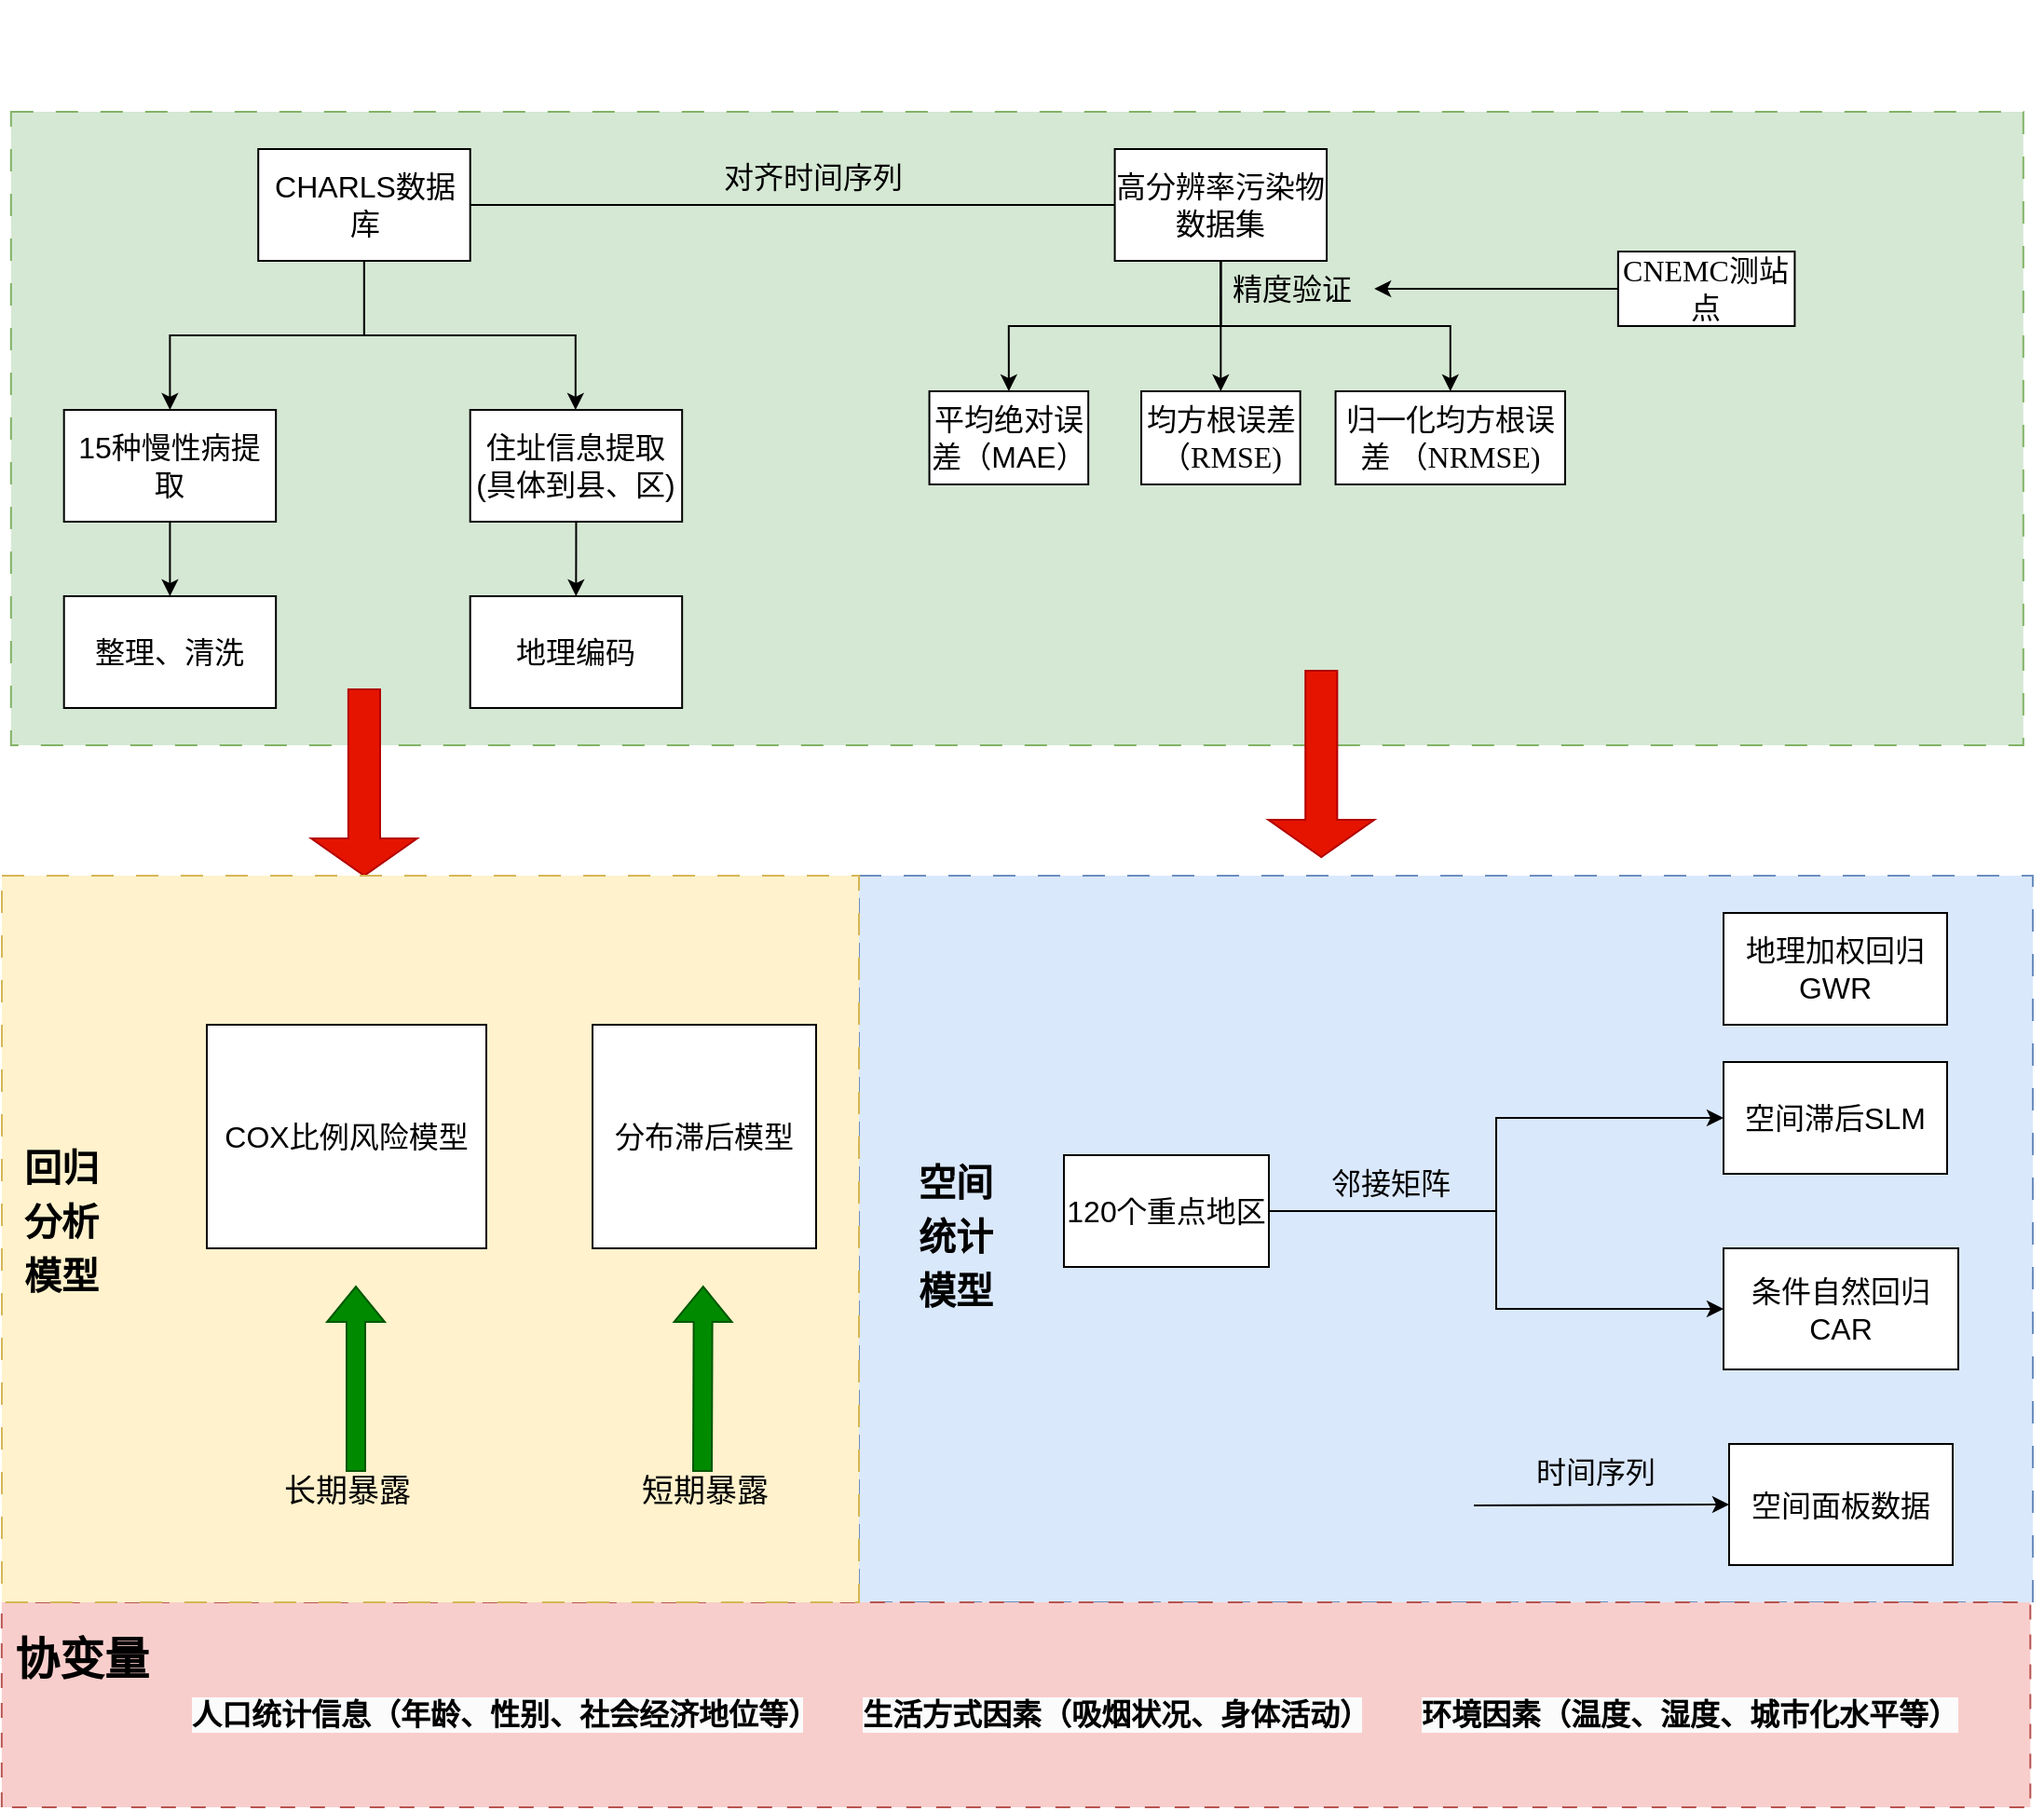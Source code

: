 <mxfile version="24.7.10">
  <diagram name="第 1 页" id="S4vARhh8KjMdQaPIsJIj">
    <mxGraphModel dx="2203" dy="751" grid="1" gridSize="10" guides="1" tooltips="1" connect="1" arrows="1" fold="1" page="1" pageScale="1" pageWidth="827" pageHeight="1169" math="0" shadow="0">
      <root>
        <mxCell id="0" />
        <mxCell id="1" parent="0" />
        <mxCell id="u7QFWZwP_d8b8XSbBpdV-59" value="" style="rounded=0;whiteSpace=wrap;html=1;dashed=1;dashPattern=12 12;fillColor=#dae8fc;strokeColor=#6c8ebf;movable=1;resizable=1;rotatable=1;deletable=1;editable=1;locked=0;connectable=1;" vertex="1" parent="1">
          <mxGeometry x="430" y="540" width="630" height="390" as="geometry" />
        </mxCell>
        <mxCell id="u7QFWZwP_d8b8XSbBpdV-24" value="地理加权回归GWR" style="whiteSpace=wrap;html=1;fontSize=16;" vertex="1" parent="1">
          <mxGeometry x="894" y="560" width="120" height="60" as="geometry" />
        </mxCell>
        <mxCell id="u7QFWZwP_d8b8XSbBpdV-25" value="条件自然回归CAR" style="whiteSpace=wrap;html=1;strokeColor=default;align=center;verticalAlign=middle;fontFamily=Helvetica;fontSize=16;fontColor=default;fillColor=default;" vertex="1" parent="1">
          <mxGeometry x="894" y="740" width="126" height="65" as="geometry" />
        </mxCell>
        <mxCell id="u7QFWZwP_d8b8XSbBpdV-29" value="空间面板数据" style="whiteSpace=wrap;html=1;fontSize=16;" vertex="1" parent="1">
          <mxGeometry x="897" y="845" width="120" height="65" as="geometry" />
        </mxCell>
        <mxCell id="u7QFWZwP_d8b8XSbBpdV-39" style="edgeStyle=orthogonalEdgeStyle;rounded=0;orthogonalLoop=1;jettySize=auto;html=1;entryX=0;entryY=0.5;entryDx=0;entryDy=0;fontSize=16;" edge="1" parent="1" source="u7QFWZwP_d8b8XSbBpdV-30" target="u7QFWZwP_d8b8XSbBpdV-26">
          <mxGeometry relative="1" as="geometry" />
        </mxCell>
        <mxCell id="u7QFWZwP_d8b8XSbBpdV-40" style="edgeStyle=orthogonalEdgeStyle;rounded=0;orthogonalLoop=1;jettySize=auto;html=1;exitX=1;exitY=0.5;exitDx=0;exitDy=0;entryX=0;entryY=0.5;entryDx=0;entryDy=0;fontSize=16;" edge="1" parent="1" source="u7QFWZwP_d8b8XSbBpdV-30" target="u7QFWZwP_d8b8XSbBpdV-25">
          <mxGeometry relative="1" as="geometry" />
        </mxCell>
        <mxCell id="u7QFWZwP_d8b8XSbBpdV-30" value="120个重点地区" style="whiteSpace=wrap;html=1;rounded=0;strokeColor=default;align=center;verticalAlign=middle;fontFamily=Helvetica;fontSize=16;fontColor=default;fillColor=default;" vertex="1" parent="1">
          <mxGeometry x="540" y="690" width="110" height="60" as="geometry" />
        </mxCell>
        <mxCell id="u7QFWZwP_d8b8XSbBpdV-33" value="邻接矩阵" style="text;html=1;align=center;verticalAlign=middle;resizable=0;points=[];autosize=1;strokeColor=none;fillColor=none;fontSize=16;" vertex="1" parent="1">
          <mxGeometry x="670" y="690" width="90" height="30" as="geometry" />
        </mxCell>
        <mxCell id="u7QFWZwP_d8b8XSbBpdV-26" value="空间滞后SLM" style="whiteSpace=wrap;html=1;fontSize=16;" vertex="1" parent="1">
          <mxGeometry x="894" y="640" width="120" height="60" as="geometry" />
        </mxCell>
        <mxCell id="u7QFWZwP_d8b8XSbBpdV-43" value="" style="rounded=0;whiteSpace=wrap;html=1;fillColor=#f8cecc;strokeColor=#b85450;rotation=-90;dashed=1;dashPattern=8 8;" vertex="1" parent="1">
          <mxGeometry x="459.29" y="440.63" width="110" height="1088.75" as="geometry" />
        </mxCell>
        <mxCell id="u7QFWZwP_d8b8XSbBpdV-44" value="&lt;h1 style=&quot;margin-top: 0px;&quot;&gt;协变量&lt;/h1&gt;&lt;h3 style=&quot;font-size: 14px;&quot;&gt;&lt;br&gt;&lt;/h3&gt;" style="text;html=1;whiteSpace=wrap;overflow=hidden;rounded=0;" vertex="1" parent="1">
          <mxGeometry x="-25.09" y="940" width="75.09" height="40" as="geometry" />
        </mxCell>
        <mxCell id="u7QFWZwP_d8b8XSbBpdV-48" value="" style="endArrow=classic;html=1;rounded=0;entryX=0;entryY=0.5;entryDx=0;entryDy=0;" edge="1" parent="1" target="u7QFWZwP_d8b8XSbBpdV-29">
          <mxGeometry width="50" height="50" relative="1" as="geometry">
            <mxPoint x="760" y="878" as="sourcePoint" />
            <mxPoint x="850" y="805" as="targetPoint" />
          </mxGeometry>
        </mxCell>
        <mxCell id="u7QFWZwP_d8b8XSbBpdV-49" value="&lt;font style=&quot;font-size: 16px;&quot;&gt;时间序列&lt;/font&gt;" style="text;html=1;align=center;verticalAlign=middle;resizable=0;points=[];autosize=1;strokeColor=none;fillColor=none;" vertex="1" parent="1">
          <mxGeometry x="780" y="845" width="90" height="30" as="geometry" />
        </mxCell>
        <mxCell id="u7QFWZwP_d8b8XSbBpdV-61" value="" style="group" vertex="1" connectable="0" parent="1">
          <mxGeometry x="-25.09" y="70" width="1090" height="470" as="geometry" />
        </mxCell>
        <mxCell id="u7QFWZwP_d8b8XSbBpdV-58" value="" style="rounded=0;whiteSpace=wrap;html=1;dashed=1;dashPattern=12 12;fillColor=#d5e8d4;strokeColor=#82b366;movable=1;resizable=1;rotatable=1;deletable=1;editable=1;locked=0;connectable=1;" vertex="1" parent="u7QFWZwP_d8b8XSbBpdV-61">
          <mxGeometry y="60" width="1080" height="340" as="geometry" />
        </mxCell>
        <mxCell id="u7QFWZwP_d8b8XSbBpdV-6" style="edgeStyle=orthogonalEdgeStyle;rounded=0;orthogonalLoop=1;jettySize=auto;html=1;entryX=0.5;entryY=0;entryDx=0;entryDy=0;fontSize=16;" edge="1" parent="u7QFWZwP_d8b8XSbBpdV-61" source="u7QFWZwP_d8b8XSbBpdV-1" target="u7QFWZwP_d8b8XSbBpdV-2">
          <mxGeometry relative="1" as="geometry" />
        </mxCell>
        <mxCell id="u7QFWZwP_d8b8XSbBpdV-7" style="edgeStyle=orthogonalEdgeStyle;rounded=0;orthogonalLoop=1;jettySize=auto;html=1;fontSize=16;" edge="1" parent="u7QFWZwP_d8b8XSbBpdV-61" source="u7QFWZwP_d8b8XSbBpdV-1" target="u7QFWZwP_d8b8XSbBpdV-3">
          <mxGeometry relative="1" as="geometry">
            <Array as="points">
              <mxPoint x="190" y="180" />
              <mxPoint x="303" y="180" />
            </Array>
          </mxGeometry>
        </mxCell>
        <mxCell id="u7QFWZwP_d8b8XSbBpdV-1" value="CHARLS数据库" style="rounded=0;whiteSpace=wrap;html=1;fontSize=16;" vertex="1" parent="u7QFWZwP_d8b8XSbBpdV-61">
          <mxGeometry x="132.696" y="80" width="113.739" height="60" as="geometry" />
        </mxCell>
        <mxCell id="u7QFWZwP_d8b8XSbBpdV-9" style="edgeStyle=orthogonalEdgeStyle;rounded=0;orthogonalLoop=1;jettySize=auto;html=1;fontSize=16;" edge="1" parent="u7QFWZwP_d8b8XSbBpdV-61" source="u7QFWZwP_d8b8XSbBpdV-2" target="u7QFWZwP_d8b8XSbBpdV-5">
          <mxGeometry relative="1" as="geometry" />
        </mxCell>
        <mxCell id="u7QFWZwP_d8b8XSbBpdV-2" value="15种慢性病提取" style="rounded=0;whiteSpace=wrap;html=1;fontSize=16;" vertex="1" parent="u7QFWZwP_d8b8XSbBpdV-61">
          <mxGeometry x="28.435" y="220" width="113.739" height="60" as="geometry" />
        </mxCell>
        <mxCell id="u7QFWZwP_d8b8XSbBpdV-8" style="edgeStyle=orthogonalEdgeStyle;rounded=0;orthogonalLoop=1;jettySize=auto;html=1;exitX=0.5;exitY=1;exitDx=0;exitDy=0;fontSize=16;" edge="1" parent="u7QFWZwP_d8b8XSbBpdV-61" source="u7QFWZwP_d8b8XSbBpdV-3" target="u7QFWZwP_d8b8XSbBpdV-4">
          <mxGeometry relative="1" as="geometry" />
        </mxCell>
        <mxCell id="u7QFWZwP_d8b8XSbBpdV-3" value="住址信息提取(具体到县、区)" style="rounded=0;whiteSpace=wrap;html=1;fontSize=16;" vertex="1" parent="u7QFWZwP_d8b8XSbBpdV-61">
          <mxGeometry x="246.435" y="220" width="113.739" height="60" as="geometry" />
        </mxCell>
        <mxCell id="u7QFWZwP_d8b8XSbBpdV-4" value="地理编码" style="rounded=0;whiteSpace=wrap;html=1;fontSize=16;" vertex="1" parent="u7QFWZwP_d8b8XSbBpdV-61">
          <mxGeometry x="246.435" y="320" width="113.739" height="60" as="geometry" />
        </mxCell>
        <mxCell id="u7QFWZwP_d8b8XSbBpdV-5" value="整理、清洗" style="rounded=0;whiteSpace=wrap;html=1;fontSize=16;" vertex="1" parent="u7QFWZwP_d8b8XSbBpdV-61">
          <mxGeometry x="28.435" y="320" width="113.739" height="60" as="geometry" />
        </mxCell>
        <mxCell id="u7QFWZwP_d8b8XSbBpdV-18" style="edgeStyle=orthogonalEdgeStyle;rounded=0;orthogonalLoop=1;jettySize=auto;html=1;exitX=0.5;exitY=1;exitDx=0;exitDy=0;entryX=0.5;entryY=0;entryDx=0;entryDy=0;fontSize=16;" edge="1" parent="u7QFWZwP_d8b8XSbBpdV-61" source="u7QFWZwP_d8b8XSbBpdV-10" target="u7QFWZwP_d8b8XSbBpdV-13">
          <mxGeometry relative="1" as="geometry" />
        </mxCell>
        <mxCell id="u7QFWZwP_d8b8XSbBpdV-19" style="edgeStyle=orthogonalEdgeStyle;rounded=0;orthogonalLoop=1;jettySize=auto;html=1;exitX=0.5;exitY=1;exitDx=0;exitDy=0;entryX=0.5;entryY=0;entryDx=0;entryDy=0;fontSize=16;" edge="1" parent="u7QFWZwP_d8b8XSbBpdV-61" source="u7QFWZwP_d8b8XSbBpdV-10" target="u7QFWZwP_d8b8XSbBpdV-16">
          <mxGeometry relative="1" as="geometry" />
        </mxCell>
        <mxCell id="u7QFWZwP_d8b8XSbBpdV-20" style="edgeStyle=orthogonalEdgeStyle;rounded=0;orthogonalLoop=1;jettySize=auto;html=1;exitX=0.5;exitY=1;exitDx=0;exitDy=0;fontSize=16;" edge="1" parent="u7QFWZwP_d8b8XSbBpdV-61" source="u7QFWZwP_d8b8XSbBpdV-10" target="u7QFWZwP_d8b8XSbBpdV-15">
          <mxGeometry relative="1" as="geometry" />
        </mxCell>
        <mxCell id="u7QFWZwP_d8b8XSbBpdV-10" value="高分辨率污染物数据集" style="rounded=0;whiteSpace=wrap;html=1;fontSize=16;" vertex="1" parent="u7QFWZwP_d8b8XSbBpdV-61">
          <mxGeometry x="592.391" y="80" width="113.739" height="60" as="geometry" />
        </mxCell>
        <mxCell id="u7QFWZwP_d8b8XSbBpdV-11" value="" style="endArrow=none;html=1;rounded=0;exitX=1;exitY=0.5;exitDx=0;exitDy=0;entryX=0;entryY=0.5;entryDx=0;entryDy=0;fontSize=16;" edge="1" parent="u7QFWZwP_d8b8XSbBpdV-61" source="u7QFWZwP_d8b8XSbBpdV-1" target="u7QFWZwP_d8b8XSbBpdV-10">
          <mxGeometry width="50" height="50" relative="1" as="geometry">
            <mxPoint x="312.783" y="120" as="sourcePoint" />
            <mxPoint x="360.174" y="70" as="targetPoint" />
          </mxGeometry>
        </mxCell>
        <mxCell id="u7QFWZwP_d8b8XSbBpdV-12" value="对齐时间序列" style="text;html=1;align=center;verticalAlign=middle;resizable=0;points=[];autosize=1;strokeColor=none;fillColor=none;fontSize=16;" vertex="1" parent="u7QFWZwP_d8b8XSbBpdV-61">
          <mxGeometry x="369.652" y="80" width="120" height="30" as="geometry" />
        </mxCell>
        <mxCell id="u7QFWZwP_d8b8XSbBpdV-13" value="平均绝对误差（MAE）" style="rounded=0;whiteSpace=wrap;html=1;fontSize=16;" vertex="1" parent="u7QFWZwP_d8b8XSbBpdV-61">
          <mxGeometry x="492.87" y="210" width="85.304" height="50" as="geometry" />
        </mxCell>
        <mxCell id="u7QFWZwP_d8b8XSbBpdV-15" value="&lt;p style=&quot;font-size: 16px;&quot; class=&quot;MsoNormal&quot;&gt;&lt;span style=&quot;font-family: 宋体; font-size: 16px;&quot;&gt;&lt;font style=&quot;font-size: 16px;&quot; face=&quot;宋体&quot;&gt;归一化均方根误差&lt;/font&gt; &lt;font style=&quot;font-size: 16px;&quot; face=&quot;宋体&quot;&gt;（&lt;/font&gt;&lt;font style=&quot;font-size: 16px;&quot; face=&quot;Times New Roman&quot;&gt;NRMSE)&lt;/font&gt;&lt;/span&gt;&lt;/p&gt;" style="rounded=0;whiteSpace=wrap;html=1;fontSize=16;" vertex="1" parent="u7QFWZwP_d8b8XSbBpdV-61">
          <mxGeometry x="710.87" y="210" width="123.217" height="50" as="geometry" />
        </mxCell>
        <mxCell id="u7QFWZwP_d8b8XSbBpdV-16" value="&lt;p style=&quot;font-size: 16px;&quot; class=&quot;MsoNormal&quot;&gt;&lt;span style=&quot;font-family: 宋体; font-size: 16px;&quot;&gt;&lt;font style=&quot;font-size: 16px;&quot; face=&quot;宋体&quot;&gt;均方根误差&lt;/font&gt; &lt;font style=&quot;font-size: 16px;&quot; face=&quot;宋体&quot;&gt;（&lt;/font&gt;&lt;font style=&quot;font-size: 16px;&quot; face=&quot;Times New Roman&quot;&gt;RMSE)&lt;/font&gt;&lt;/span&gt;&lt;/p&gt;" style="rounded=0;whiteSpace=wrap;html=1;fontSize=16;" vertex="1" parent="u7QFWZwP_d8b8XSbBpdV-61">
          <mxGeometry x="606.609" y="210" width="85.304" height="50" as="geometry" />
        </mxCell>
        <mxCell id="u7QFWZwP_d8b8XSbBpdV-21" style="edgeStyle=orthogonalEdgeStyle;rounded=0;orthogonalLoop=1;jettySize=auto;html=1;fontSize=16;" edge="1" parent="u7QFWZwP_d8b8XSbBpdV-61" source="u7QFWZwP_d8b8XSbBpdV-17" target="u7QFWZwP_d8b8XSbBpdV-22">
          <mxGeometry relative="1" as="geometry">
            <mxPoint x="654" y="60" as="targetPoint" />
          </mxGeometry>
        </mxCell>
        <mxCell id="u7QFWZwP_d8b8XSbBpdV-17" value="&lt;p style=&quot;font-size: 16px;&quot; class=&quot;MsoNormal&quot;&gt;&lt;span style=&quot;font-family: 宋体; font-size: 16px;&quot;&gt;CNEMC测站点&lt;/span&gt;&lt;/p&gt;" style="rounded=0;whiteSpace=wrap;html=1;fontSize=16;" vertex="1" parent="u7QFWZwP_d8b8XSbBpdV-61">
          <mxGeometry x="862.522" y="135" width="94.783" height="40" as="geometry" />
        </mxCell>
        <mxCell id="u7QFWZwP_d8b8XSbBpdV-22" value="精度验证" style="text;html=1;align=center;verticalAlign=middle;resizable=0;points=[];autosize=1;strokeColor=none;fillColor=none;fontSize=16;" vertex="1" parent="u7QFWZwP_d8b8XSbBpdV-61">
          <mxGeometry x="641.678" y="140" width="90" height="30" as="geometry" />
        </mxCell>
        <mxCell id="u7QFWZwP_d8b8XSbBpdV-63" value="" style="shape=singleArrow;direction=south;whiteSpace=wrap;html=1;fillColor=#e51400;fontColor=#ffffff;strokeColor=#B20000;" vertex="1" parent="u7QFWZwP_d8b8XSbBpdV-61">
          <mxGeometry x="674.807" y="360" width="56.87" height="100" as="geometry" />
        </mxCell>
        <mxCell id="u7QFWZwP_d8b8XSbBpdV-70" value="" style="shape=singleArrow;direction=south;whiteSpace=wrap;html=1;fillColor=#e51400;fontColor=#ffffff;strokeColor=#B20000;" vertex="1" parent="u7QFWZwP_d8b8XSbBpdV-61">
          <mxGeometry x="161.127" y="370" width="56.87" height="100" as="geometry" />
        </mxCell>
        <mxCell id="u7QFWZwP_d8b8XSbBpdV-65" value="&lt;h1&gt;&lt;b&gt;&lt;span style=&quot;font-family: 宋体;&quot;&gt;&lt;font style=&quot;font-size: 20px;&quot;&gt;空间统计模型&lt;/font&gt;&lt;/span&gt;&lt;/b&gt;&lt;/h1&gt;" style="text;html=1;align=left;verticalAlign=middle;whiteSpace=wrap;rounded=0;" vertex="1" parent="1">
          <mxGeometry x="460" y="640" width="60" height="185" as="geometry" />
        </mxCell>
        <mxCell id="u7QFWZwP_d8b8XSbBpdV-68" value="" style="group;movable=1;resizable=1;rotatable=1;deletable=1;editable=1;locked=0;connectable=1;" vertex="1" connectable="0" parent="1">
          <mxGeometry x="-30" y="540" width="460" height="390" as="geometry" />
        </mxCell>
        <mxCell id="u7QFWZwP_d8b8XSbBpdV-60" value="" style="rounded=0;whiteSpace=wrap;html=1;dashed=1;dashPattern=12 12;fillColor=#fff2cc;strokeColor=#d6b656;" vertex="1" parent="u7QFWZwP_d8b8XSbBpdV-68">
          <mxGeometry width="460" height="390" as="geometry" />
        </mxCell>
        <mxCell id="u7QFWZwP_d8b8XSbBpdV-50" value="COX比例风险模型" style="whiteSpace=wrap;html=1;fontSize=16;" vertex="1" parent="u7QFWZwP_d8b8XSbBpdV-68">
          <mxGeometry x="110" y="80" width="150" height="120" as="geometry" />
        </mxCell>
        <mxCell id="u7QFWZwP_d8b8XSbBpdV-52" value="分布滞后模型" style="whiteSpace=wrap;html=1;fontSize=16;" vertex="1" parent="u7QFWZwP_d8b8XSbBpdV-68">
          <mxGeometry x="317" y="80" width="120" height="120" as="geometry" />
        </mxCell>
        <mxCell id="u7QFWZwP_d8b8XSbBpdV-54" value="" style="shape=flexArrow;endArrow=classic;html=1;rounded=0;fillColor=#008a00;strokeColor=#005700;" edge="1" parent="u7QFWZwP_d8b8XSbBpdV-68">
          <mxGeometry width="50" height="50" relative="1" as="geometry">
            <mxPoint x="190" y="320" as="sourcePoint" />
            <mxPoint x="190" y="220" as="targetPoint" />
          </mxGeometry>
        </mxCell>
        <mxCell id="u7QFWZwP_d8b8XSbBpdV-55" value="" style="shape=flexArrow;endArrow=classic;html=1;rounded=0;labelBackgroundColor=#006633;fillColor=#008a00;strokeColor=#005700;" edge="1" parent="u7QFWZwP_d8b8XSbBpdV-68">
          <mxGeometry width="50" height="50" relative="1" as="geometry">
            <mxPoint x="376" y="320" as="sourcePoint" />
            <mxPoint x="376.37" y="220" as="targetPoint" />
          </mxGeometry>
        </mxCell>
        <mxCell id="u7QFWZwP_d8b8XSbBpdV-56" value="长期暴露" style="text;html=1;align=center;verticalAlign=middle;resizable=0;points=[];autosize=1;strokeColor=none;fillColor=none;fontSize=17;" vertex="1" parent="u7QFWZwP_d8b8XSbBpdV-68">
          <mxGeometry x="140" y="316" width="90" height="30" as="geometry" />
        </mxCell>
        <mxCell id="u7QFWZwP_d8b8XSbBpdV-57" value="短期暴露" style="text;html=1;align=center;verticalAlign=middle;resizable=0;points=[];autosize=1;strokeColor=none;fillColor=none;fontSize=17;" vertex="1" parent="u7QFWZwP_d8b8XSbBpdV-68">
          <mxGeometry x="332" y="316" width="90" height="30" as="geometry" />
        </mxCell>
        <mxCell id="u7QFWZwP_d8b8XSbBpdV-67" value="&lt;h1&gt;&lt;b&gt;&lt;span style=&quot;font-family: 宋体;&quot;&gt;&lt;font style=&quot;font-size: 20px;&quot;&gt;回归分析模型&lt;/font&gt;&lt;/span&gt;&lt;/b&gt;&lt;/h1&gt;" style="text;html=1;align=left;verticalAlign=middle;whiteSpace=wrap;rounded=0;" vertex="1" parent="u7QFWZwP_d8b8XSbBpdV-68">
          <mxGeometry x="10" width="60" height="370" as="geometry" />
        </mxCell>
        <mxCell id="u7QFWZwP_d8b8XSbBpdV-71" value="&lt;h3 style=&quot;forced-color-adjust: none; color: rgb(0, 0, 0); font-family: Helvetica; font-style: normal; font-variant-ligatures: normal; font-variant-caps: normal; letter-spacing: normal; orphans: 2; text-align: left; text-indent: 0px; text-transform: none; widows: 2; word-spacing: 0px; -webkit-text-stroke-width: 0px; white-space: normal; background-color: rgb(251, 251, 251); text-decoration-thickness: initial; text-decoration-style: initial; text-decoration-color: initial;&quot;&gt;&lt;span style=&quot;forced-color-adjust: none; background-color: initial;&quot;&gt;&lt;font style=&quot;font-size: 16px;&quot;&gt;人口统计信息（年龄、性别、社会经济地位等）&lt;/font&gt;&lt;/span&gt;&lt;/h3&gt;" style="text;whiteSpace=wrap;html=1;" vertex="1" parent="1">
          <mxGeometry x="70" y="960" width="330" height="70" as="geometry" />
        </mxCell>
        <mxCell id="u7QFWZwP_d8b8XSbBpdV-72" value="&lt;h3 style=&quot;forced-color-adjust: none; color: rgb(0, 0, 0); font-family: Helvetica; font-style: normal; font-variant-ligatures: normal; font-variant-caps: normal; letter-spacing: normal; orphans: 2; text-align: left; text-indent: 0px; text-transform: none; widows: 2; word-spacing: 0px; -webkit-text-stroke-width: 0px; white-space: normal; background-color: rgb(251, 251, 251); text-decoration-thickness: initial; text-decoration-style: initial; text-decoration-color: initial;&quot;&gt;&lt;font style=&quot;forced-color-adjust: none; font-size: 16px;&quot;&gt;生活方式因素（吸烟状况、身体活动）&lt;/font&gt;&lt;/h3&gt;" style="text;whiteSpace=wrap;html=1;" vertex="1" parent="1">
          <mxGeometry x="430" y="960" width="270" height="70" as="geometry" />
        </mxCell>
        <mxCell id="u7QFWZwP_d8b8XSbBpdV-73" value="&lt;h3 style=&quot;forced-color-adjust: none; color: rgb(0, 0, 0); font-family: Helvetica; font-style: normal; font-variant-ligatures: normal; font-variant-caps: normal; letter-spacing: normal; orphans: 2; text-align: left; text-indent: 0px; text-transform: none; widows: 2; word-spacing: 0px; -webkit-text-stroke-width: 0px; white-space: normal; background-color: rgb(251, 251, 251); text-decoration-thickness: initial; text-decoration-style: initial; text-decoration-color: initial;&quot;&gt;&lt;font style=&quot;forced-color-adjust: none; font-size: 16px;&quot;&gt;环境因素（温度、湿度、城市化水平等）&lt;/font&gt;&lt;/h3&gt;" style="text;whiteSpace=wrap;html=1;" vertex="1" parent="1">
          <mxGeometry x="730" y="960" width="290" height="70" as="geometry" />
        </mxCell>
      </root>
    </mxGraphModel>
  </diagram>
</mxfile>
